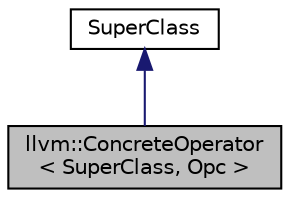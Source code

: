digraph "llvm::ConcreteOperator&lt; SuperClass, Opc &gt;"
{
 // LATEX_PDF_SIZE
  bgcolor="transparent";
  edge [fontname="Helvetica",fontsize="10",labelfontname="Helvetica",labelfontsize="10"];
  node [fontname="Helvetica",fontsize="10",shape=record];
  Node1 [label="llvm::ConcreteOperator\l\< SuperClass, Opc \>",height=0.2,width=0.4,color="black", fillcolor="grey75", style="filled", fontcolor="black",tooltip="A helper template for defining operators for individual opcodes."];
  Node2 -> Node1 [dir="back",color="midnightblue",fontsize="10",style="solid",fontname="Helvetica"];
  Node2 [label="SuperClass",height=0.2,width=0.4,color="black",URL="$classSuperClass.html",tooltip=" "];
}
